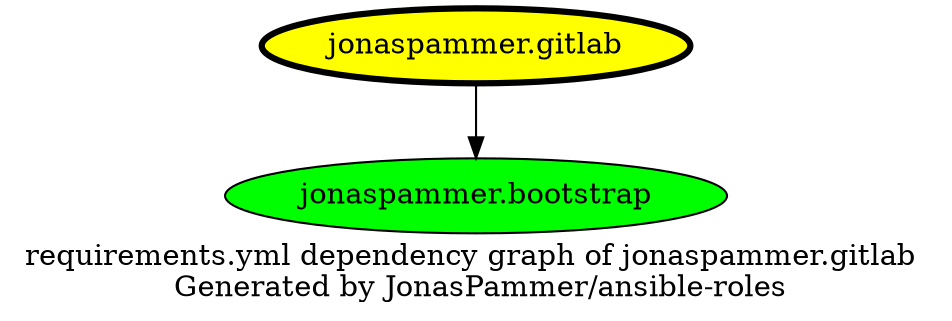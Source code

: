// This file is generated from `templates/dependencies_single.adoc.jinja2` by Github CI, all local changes will be lost eventually.
digraph hierarchy {
  label = "requirements.yml dependency graph of jonaspammer.gitlab \n Generated by JonasPammer/ansible-roles" ;
  overlap=false

  {
    "jonaspammer.gitlab" [fillcolor=yellow style=filled penwidth=3]
    "jonaspammer.bootstrap" [fillcolor=green style=filled ]
  }


  "jonaspammer.gitlab" -> {"jonaspammer.bootstrap"}
}